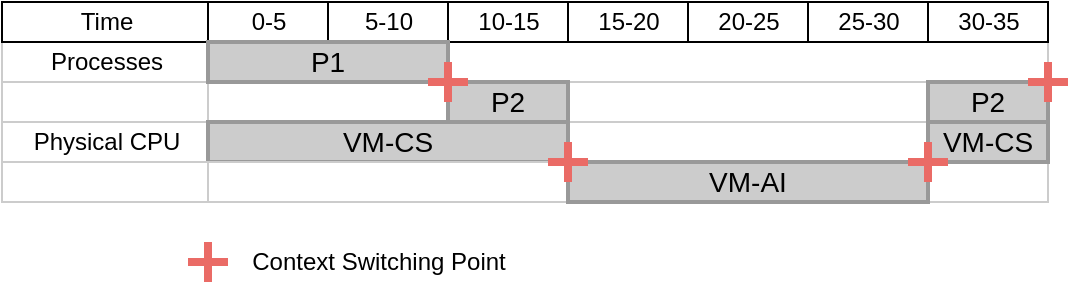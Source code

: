 <mxfile version="28.2.5">
  <diagram name="Page-1" id="fc2ac565-0d4e-3f0d-88b0-a54af1634ed7">
    <mxGraphModel dx="1025" dy="534" grid="1" gridSize="10" guides="1" tooltips="1" connect="0" arrows="1" fold="1" page="1" pageScale="1.5" pageWidth="1169" pageHeight="827" background="none" math="0" shadow="0">
      <root>
        <mxCell id="0" style=";html=1;" />
        <mxCell id="1" style=";html=1;" parent="0" />
        <mxCell id="75" value="Processes" style="align=center;strokeColor=#CCCCCC;html=1;" parent="1" vertex="1">
          <mxGeometry x="297" y="140" width="103" height="20" as="geometry" />
        </mxCell>
        <mxCell id="80" value="" style="align=center;strokeColor=#CCCCCC;html=1;" parent="1" vertex="1">
          <mxGeometry x="297" y="160" width="103" height="20" as="geometry" />
        </mxCell>
        <mxCell id="85" value="Physical CPU" style="align=center;strokeColor=#CCCCCC;html=1;" parent="1" vertex="1">
          <mxGeometry x="297" y="180" width="103" height="20" as="geometry" />
        </mxCell>
        <mxCell id="2" value="Time" style="strokeWidth=1;fontStyle=0;html=1;" parent="1" vertex="1">
          <mxGeometry x="297" y="120" width="103" height="20" as="geometry" />
        </mxCell>
        <mxCell id="67c90442a009f359-291" value="" style="align=left;strokeColor=#CCCCCC;html=1;" parent="1" vertex="1">
          <mxGeometry x="400" y="140" width="420" height="20" as="geometry" />
        </mxCell>
        <mxCell id="4" value="0-5" style="strokeWidth=1;fontStyle=0;html=1;" parent="1" vertex="1">
          <mxGeometry x="400" y="120" width="60" height="20" as="geometry" />
        </mxCell>
        <mxCell id="67c90442a009f359-278" value="5-10" style="strokeWidth=1;fontStyle=0;html=1;" parent="1" vertex="1">
          <mxGeometry x="460" y="120" width="60" height="20" as="geometry" />
        </mxCell>
        <mxCell id="67c90442a009f359-279" value="10-15" style="strokeWidth=1;fontStyle=0;html=1;" parent="1" vertex="1">
          <mxGeometry x="520" y="120" width="60" height="20" as="geometry" />
        </mxCell>
        <mxCell id="67c90442a009f359-280" value="15-20" style="strokeWidth=1;fontStyle=0;html=1;" parent="1" vertex="1">
          <mxGeometry x="580" y="120" width="60" height="20" as="geometry" />
        </mxCell>
        <mxCell id="67c90442a009f359-281" value="20-25" style="strokeWidth=1;fontStyle=0;html=1;" parent="1" vertex="1">
          <mxGeometry x="640" y="120" width="60" height="20" as="geometry" />
        </mxCell>
        <mxCell id="67c90442a009f359-282" value="25-30" style="strokeWidth=1;fontStyle=0;html=1;" parent="1" vertex="1">
          <mxGeometry x="700" y="120" width="60" height="20" as="geometry" />
        </mxCell>
        <mxCell id="67c90442a009f359-283" value="30-35" style="strokeWidth=1;fontStyle=0;html=1;" parent="1" vertex="1">
          <mxGeometry x="760" y="120" width="60" height="20" as="geometry" />
        </mxCell>
        <mxCell id="67c90442a009f359-292" value="" style="align=left;strokeColor=#CCCCCC;html=1;" parent="1" vertex="1">
          <mxGeometry x="400" y="160" width="420" height="20" as="geometry" />
        </mxCell>
        <mxCell id="67c90442a009f359-293" value="" style="align=left;strokeColor=#CCCCCC;html=1;" parent="1" vertex="1">
          <mxGeometry x="400" y="180" width="420" height="20" as="geometry" />
        </mxCell>
        <mxCell id="67c90442a009f359-299" value="VM-CS" style="whiteSpace=wrap;html=1;strokeWidth=2;fillColor=#CCCCCC;gradientColor=none;fontSize=14;align=center;strokeColor=#999999;" parent="1" vertex="1">
          <mxGeometry x="400" y="180" width="180" height="20" as="geometry" />
        </mxCell>
        <mxCell id="QYZ7BeD2O56i557SEDpK-167" value="" style="align=center;strokeColor=#CCCCCC;html=1;" vertex="1" parent="1">
          <mxGeometry x="297" y="200" width="103" height="20" as="geometry" />
        </mxCell>
        <mxCell id="QYZ7BeD2O56i557SEDpK-168" value="" style="align=left;strokeColor=#CCCCCC;html=1;" vertex="1" parent="1">
          <mxGeometry x="400" y="200" width="420" height="20" as="geometry" />
        </mxCell>
        <mxCell id="QYZ7BeD2O56i557SEDpK-169" value="VM-AI" style="whiteSpace=wrap;html=1;strokeWidth=2;fillColor=#CCCCCC;gradientColor=none;fontSize=14;align=center;strokeColor=#999999;" vertex="1" parent="1">
          <mxGeometry x="580" y="200" width="180" height="20" as="geometry" />
        </mxCell>
        <mxCell id="QYZ7BeD2O56i557SEDpK-170" value="VM-CS" style="whiteSpace=wrap;html=1;strokeWidth=2;fillColor=#CCCCCC;gradientColor=none;fontSize=14;align=center;strokeColor=#999999;" vertex="1" parent="1">
          <mxGeometry x="760" y="180" width="60" height="20" as="geometry" />
        </mxCell>
        <mxCell id="QYZ7BeD2O56i557SEDpK-171" value="P1" style="whiteSpace=wrap;html=1;strokeWidth=2;fillColor=#CCCCCC;gradientColor=none;fontSize=14;align=center;strokeColor=#999999;" vertex="1" parent="1">
          <mxGeometry x="400" y="140" width="120" height="20" as="geometry" />
        </mxCell>
        <mxCell id="QYZ7BeD2O56i557SEDpK-172" value="P2" style="whiteSpace=wrap;html=1;strokeWidth=2;fillColor=#CCCCCC;gradientColor=none;fontSize=14;align=center;strokeColor=#999999;" vertex="1" parent="1">
          <mxGeometry x="520" y="160" width="60" height="20" as="geometry" />
        </mxCell>
        <mxCell id="QYZ7BeD2O56i557SEDpK-173" value="P2" style="whiteSpace=wrap;html=1;strokeWidth=2;fillColor=#CCCCCC;gradientColor=none;fontSize=14;align=center;strokeColor=#999999;" vertex="1" parent="1">
          <mxGeometry x="760" y="160" width="60" height="20" as="geometry" />
        </mxCell>
        <mxCell id="QYZ7BeD2O56i557SEDpK-179" value="" style="shape=cross;whiteSpace=wrap;html=1;fillColor=#EA6B66;strokeColor=none;" vertex="1" parent="1">
          <mxGeometry x="510" y="150" width="20" height="20" as="geometry" />
        </mxCell>
        <mxCell id="QYZ7BeD2O56i557SEDpK-180" value="" style="shape=cross;whiteSpace=wrap;html=1;strokeColor=none;fillColor=#EA6B66;" vertex="1" parent="1">
          <mxGeometry x="570" y="190" width="20" height="20" as="geometry" />
        </mxCell>
        <mxCell id="QYZ7BeD2O56i557SEDpK-181" value="" style="shape=cross;whiteSpace=wrap;html=1;strokeColor=none;fillColor=#EA6B66;" vertex="1" parent="1">
          <mxGeometry x="750" y="190" width="20" height="20" as="geometry" />
        </mxCell>
        <mxCell id="QYZ7BeD2O56i557SEDpK-182" value="" style="shape=cross;whiteSpace=wrap;html=1;strokeColor=none;fillColor=#EA6B66;" vertex="1" parent="1">
          <mxGeometry x="810" y="150" width="20" height="20" as="geometry" />
        </mxCell>
        <mxCell id="QYZ7BeD2O56i557SEDpK-183" value="" style="shape=cross;whiteSpace=wrap;html=1;fillColor=#EA6B66;strokeColor=none;" vertex="1" parent="1">
          <mxGeometry x="390" y="240" width="20" height="20" as="geometry" />
        </mxCell>
        <mxCell id="QYZ7BeD2O56i557SEDpK-184" value="Context Switching Point" style="text;html=1;align=center;verticalAlign=middle;resizable=0;points=[];autosize=1;strokeColor=none;fillColor=none;" vertex="1" parent="1">
          <mxGeometry x="410" y="235" width="150" height="30" as="geometry" />
        </mxCell>
      </root>
    </mxGraphModel>
  </diagram>
</mxfile>

